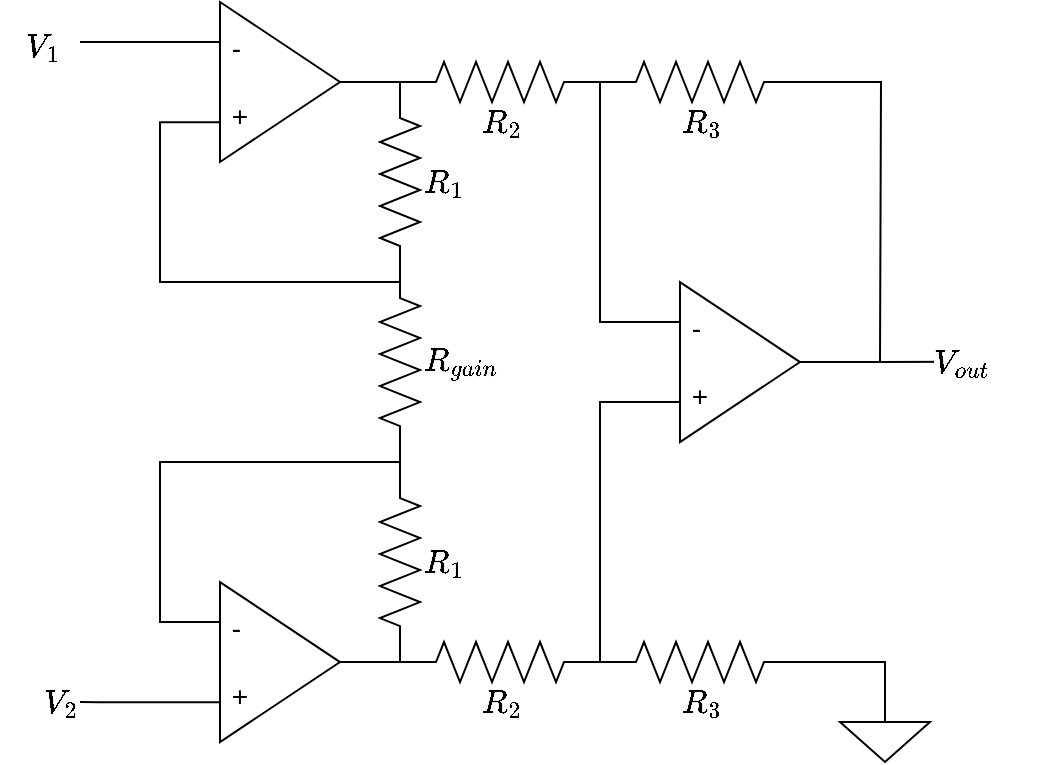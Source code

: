 <mxfile version="20.8.16" type="device"><diagram name="Page-1" id="qCQB6ktZTotcLbOTu5hz"><mxGraphModel dx="882" dy="443" grid="1" gridSize="10" guides="1" tooltips="1" connect="1" arrows="1" fold="1" page="1" pageScale="1" pageWidth="200" pageHeight="200" math="1" shadow="0"><root><mxCell id="0"/><mxCell id="1" parent="0"/><mxCell id="mCRd3bnqjsIzbs1EtmAJ-5" style="edgeStyle=orthogonalEdgeStyle;rounded=0;orthogonalLoop=1;jettySize=auto;html=1;exitX=0;exitY=0.25;exitDx=0;exitDy=0;fontSize=14;endArrow=none;endFill=0;verticalAlign=middle;" edge="1" parent="1" source="mCRd3bnqjsIzbs1EtmAJ-4"><mxGeometry relative="1" as="geometry"><mxPoint y="40.03" as="targetPoint"/></mxGeometry></mxCell><mxCell id="mCRd3bnqjsIzbs1EtmAJ-25" value="$$V_1&lt;br&gt;$$" style="edgeLabel;html=1;align=center;verticalAlign=middle;resizable=0;points=[];fontSize=14;" vertex="1" connectable="0" parent="mCRd3bnqjsIzbs1EtmAJ-5"><mxGeometry x="0.184" y="1" relative="1" as="geometry"><mxPoint x="-48" as="offset"/></mxGeometry></mxCell><mxCell id="mCRd3bnqjsIzbs1EtmAJ-18" style="edgeStyle=orthogonalEdgeStyle;rounded=0;orthogonalLoop=1;jettySize=auto;html=1;entryX=0;entryY=0.5;entryDx=0;entryDy=0;entryPerimeter=0;fontSize=14;endArrow=none;endFill=0;verticalAlign=middle;" edge="1" parent="1" source="mCRd3bnqjsIzbs1EtmAJ-4" target="mCRd3bnqjsIzbs1EtmAJ-11"><mxGeometry relative="1" as="geometry"/></mxCell><mxCell id="mCRd3bnqjsIzbs1EtmAJ-4" value="&lt;div style=&quot;font-size: 14px;&quot;&gt;&lt;span style=&quot;background-color: initial;&quot;&gt;&lt;font style=&quot;font-size: 14px;&quot;&gt;&amp;nbsp;-&lt;/font&gt;&lt;/span&gt;&lt;/div&gt;&lt;div style=&quot;font-size: 14px;&quot;&gt;&lt;font style=&quot;font-size: 14px;&quot;&gt;&lt;br&gt;&lt;/font&gt;&lt;/div&gt;&lt;div style=&quot;font-size: 14px;&quot;&gt;&lt;span style=&quot;background-color: initial;&quot;&gt;&lt;font style=&quot;font-size: 14px;&quot;&gt;&amp;nbsp;+&lt;/font&gt;&lt;/span&gt;&lt;/div&gt;" style="triangle;whiteSpace=wrap;html=1;align=left;verticalAlign=middle;" vertex="1" parent="1"><mxGeometry x="70" y="20" width="60" height="80" as="geometry"/></mxCell><mxCell id="mCRd3bnqjsIzbs1EtmAJ-6" style="edgeStyle=orthogonalEdgeStyle;rounded=0;orthogonalLoop=1;jettySize=auto;html=1;exitX=0;exitY=0.25;exitDx=0;exitDy=0;fontSize=14;endArrow=none;endFill=0;entryX=1;entryY=0.5;entryDx=0;entryDy=0;entryPerimeter=0;verticalAlign=middle;" edge="1" parent="1" target="mCRd3bnqjsIzbs1EtmAJ-13"><mxGeometry relative="1" as="geometry"><mxPoint x="-10" y="80.003" as="targetPoint"/><mxPoint x="70" y="80.08" as="sourcePoint"/><Array as="points"><mxPoint x="40" y="80"/><mxPoint x="40" y="160"/></Array></mxGeometry></mxCell><mxCell id="mCRd3bnqjsIzbs1EtmAJ-7" style="edgeStyle=orthogonalEdgeStyle;rounded=0;orthogonalLoop=1;jettySize=auto;html=1;exitX=0;exitY=0.25;exitDx=0;exitDy=0;fontSize=14;endArrow=none;endFill=0;entryX=0;entryY=0.5;entryDx=0;entryDy=0;entryPerimeter=0;verticalAlign=middle;" edge="1" parent="1" source="mCRd3bnqjsIzbs1EtmAJ-8" target="mCRd3bnqjsIzbs1EtmAJ-14"><mxGeometry relative="1" as="geometry"><mxPoint x="-10" y="329.953" as="targetPoint"/><Array as="points"><mxPoint x="40" y="330.03"/><mxPoint x="40" y="250.03"/></Array></mxGeometry></mxCell><mxCell id="mCRd3bnqjsIzbs1EtmAJ-19" style="edgeStyle=orthogonalEdgeStyle;rounded=0;orthogonalLoop=1;jettySize=auto;html=1;exitX=1;exitY=0.5;exitDx=0;exitDy=0;entryX=0;entryY=0.5;entryDx=0;entryDy=0;entryPerimeter=0;fontSize=14;endArrow=none;endFill=0;verticalAlign=middle;" edge="1" parent="1" source="mCRd3bnqjsIzbs1EtmAJ-8" target="mCRd3bnqjsIzbs1EtmAJ-12"><mxGeometry relative="1" as="geometry"/></mxCell><mxCell id="mCRd3bnqjsIzbs1EtmAJ-8" value="&lt;div style=&quot;font-size: 14px;&quot;&gt;&lt;span style=&quot;background-color: initial;&quot;&gt;&lt;font style=&quot;font-size: 14px;&quot;&gt;&amp;nbsp;-&lt;/font&gt;&lt;/span&gt;&lt;/div&gt;&lt;div style=&quot;font-size: 14px;&quot;&gt;&lt;font style=&quot;font-size: 14px;&quot;&gt;&lt;br&gt;&lt;/font&gt;&lt;/div&gt;&lt;div style=&quot;font-size: 14px;&quot;&gt;&lt;span style=&quot;background-color: initial;&quot;&gt;&lt;font style=&quot;font-size: 14px;&quot;&gt;&amp;nbsp;+&lt;/font&gt;&lt;/span&gt;&lt;/div&gt;" style="triangle;whiteSpace=wrap;html=1;align=left;verticalAlign=middle;" vertex="1" parent="1"><mxGeometry x="70" y="310.03" width="60" height="80" as="geometry"/></mxCell><mxCell id="mCRd3bnqjsIzbs1EtmAJ-9" style="edgeStyle=orthogonalEdgeStyle;rounded=0;orthogonalLoop=1;jettySize=auto;html=1;exitX=0;exitY=0.25;exitDx=0;exitDy=0;fontSize=14;endArrow=none;endFill=0;verticalAlign=middle;" edge="1" parent="1"><mxGeometry relative="1" as="geometry"><mxPoint y="370.03" as="targetPoint"/><mxPoint x="70" y="370.11" as="sourcePoint"/><Array as="points"><mxPoint x="10" y="370.03"/><mxPoint x="10" y="370.03"/></Array></mxGeometry></mxCell><mxCell id="mCRd3bnqjsIzbs1EtmAJ-28" value="$$V_2$$" style="edgeLabel;html=1;align=center;verticalAlign=middle;resizable=0;points=[];fontSize=14;" vertex="1" connectable="0" parent="mCRd3bnqjsIzbs1EtmAJ-9"><mxGeometry x="0.233" y="-2" relative="1" as="geometry"><mxPoint x="-37" y="2" as="offset"/></mxGeometry></mxCell><mxCell id="mCRd3bnqjsIzbs1EtmAJ-11" value="$$R_2$$" style="pointerEvents=1;verticalLabelPosition=bottom;shadow=0;dashed=0;align=center;html=1;verticalAlign=middle;shape=mxgraph.electrical.resistors.resistor_2;fontSize=14;" vertex="1" parent="1"><mxGeometry x="160" y="50" width="100" height="20" as="geometry"/></mxCell><mxCell id="mCRd3bnqjsIzbs1EtmAJ-12" value="$$R_2$$" style="pointerEvents=1;verticalLabelPosition=bottom;shadow=0;dashed=0;align=center;html=1;verticalAlign=middle;shape=mxgraph.electrical.resistors.resistor_2;fontSize=14;" vertex="1" parent="1"><mxGeometry x="160" y="340.03" width="100" height="20" as="geometry"/></mxCell><mxCell id="mCRd3bnqjsIzbs1EtmAJ-13" value="$$R_1$$" style="pointerEvents=1;verticalLabelPosition=middle;shadow=0;dashed=0;align=left;html=1;verticalAlign=middle;shape=mxgraph.electrical.resistors.resistor_2;fontSize=14;direction=south;labelPosition=right;" vertex="1" parent="1"><mxGeometry x="150" y="60" width="20" height="100" as="geometry"/></mxCell><mxCell id="mCRd3bnqjsIzbs1EtmAJ-14" value="$$R_1$$" style="pointerEvents=1;verticalLabelPosition=middle;shadow=0;dashed=0;align=left;html=1;verticalAlign=middle;shape=mxgraph.electrical.resistors.resistor_2;fontSize=14;direction=south;labelPosition=right;" vertex="1" parent="1"><mxGeometry x="150" y="250.03" width="20" height="100" as="geometry"/></mxCell><mxCell id="mCRd3bnqjsIzbs1EtmAJ-30" style="edgeStyle=orthogonalEdgeStyle;rounded=0;orthogonalLoop=1;jettySize=auto;html=1;exitX=1;exitY=0.5;exitDx=0;exitDy=0;exitPerimeter=0;entryX=0.5;entryY=0;entryDx=0;entryDy=0;entryPerimeter=0;fontSize=14;endArrow=none;endFill=0;" edge="1" parent="1" source="mCRd3bnqjsIzbs1EtmAJ-15" target="mCRd3bnqjsIzbs1EtmAJ-31"><mxGeometry relative="1" as="geometry"><mxPoint x="402.5" y="350.03" as="targetPoint"/><Array as="points"><mxPoint x="403" y="350"/></Array></mxGeometry></mxCell><mxCell id="mCRd3bnqjsIzbs1EtmAJ-15" value="$$R_3$$" style="pointerEvents=1;verticalLabelPosition=bottom;shadow=0;dashed=0;align=center;html=1;verticalAlign=middle;shape=mxgraph.electrical.resistors.resistor_2;fontSize=14;" vertex="1" parent="1"><mxGeometry x="260" y="340.03" width="100" height="20" as="geometry"/></mxCell><mxCell id="mCRd3bnqjsIzbs1EtmAJ-22" style="edgeStyle=orthogonalEdgeStyle;rounded=0;orthogonalLoop=1;jettySize=auto;html=1;exitX=0;exitY=0.5;exitDx=0;exitDy=0;exitPerimeter=0;entryX=0;entryY=0.25;entryDx=0;entryDy=0;fontSize=14;endArrow=none;endFill=0;verticalAlign=middle;" edge="1" parent="1" source="mCRd3bnqjsIzbs1EtmAJ-16" target="mCRd3bnqjsIzbs1EtmAJ-17"><mxGeometry relative="1" as="geometry"><Array as="points"><mxPoint x="260" y="180.03"/></Array></mxGeometry></mxCell><mxCell id="mCRd3bnqjsIzbs1EtmAJ-24" style="edgeStyle=orthogonalEdgeStyle;rounded=0;orthogonalLoop=1;jettySize=auto;html=1;exitX=1;exitY=0.5;exitDx=0;exitDy=0;exitPerimeter=0;fontSize=14;endArrow=none;endFill=0;verticalAlign=middle;" edge="1" parent="1" source="mCRd3bnqjsIzbs1EtmAJ-16"><mxGeometry relative="1" as="geometry"><mxPoint x="400" y="200" as="targetPoint"/></mxGeometry></mxCell><mxCell id="mCRd3bnqjsIzbs1EtmAJ-16" value="$$R_3$$" style="pointerEvents=1;verticalLabelPosition=bottom;shadow=0;dashed=0;align=center;html=1;verticalAlign=middle;shape=mxgraph.electrical.resistors.resistor_2;fontSize=14;" vertex="1" parent="1"><mxGeometry x="260" y="50" width="100" height="20" as="geometry"/></mxCell><mxCell id="mCRd3bnqjsIzbs1EtmAJ-21" style="edgeStyle=orthogonalEdgeStyle;rounded=0;orthogonalLoop=1;jettySize=auto;html=1;exitX=0;exitY=0.75;exitDx=0;exitDy=0;entryX=0;entryY=0.5;entryDx=0;entryDy=0;entryPerimeter=0;fontSize=14;endArrow=none;endFill=0;verticalAlign=middle;" edge="1" parent="1" source="mCRd3bnqjsIzbs1EtmAJ-17" target="mCRd3bnqjsIzbs1EtmAJ-15"><mxGeometry relative="1" as="geometry"><Array as="points"><mxPoint x="260" y="220.03"/></Array></mxGeometry></mxCell><mxCell id="mCRd3bnqjsIzbs1EtmAJ-23" style="edgeStyle=orthogonalEdgeStyle;rounded=0;orthogonalLoop=1;jettySize=auto;html=1;exitX=1;exitY=0.5;exitDx=0;exitDy=0;fontSize=14;endArrow=none;endFill=0;verticalAlign=middle;" edge="1" parent="1" source="mCRd3bnqjsIzbs1EtmAJ-17"><mxGeometry relative="1" as="geometry"><mxPoint x="440" y="199.857" as="targetPoint"/></mxGeometry></mxCell><mxCell id="mCRd3bnqjsIzbs1EtmAJ-32" value="$$V_{out}$$" style="edgeLabel;html=1;align=center;verticalAlign=middle;resizable=0;points=[];fontSize=14;" vertex="1" connectable="0" parent="mCRd3bnqjsIzbs1EtmAJ-23"><mxGeometry x="0.757" y="1" relative="1" as="geometry"><mxPoint x="10" y="1" as="offset"/></mxGeometry></mxCell><mxCell id="mCRd3bnqjsIzbs1EtmAJ-17" value="&lt;div style=&quot;font-size: 14px;&quot;&gt;&lt;span style=&quot;background-color: initial;&quot;&gt;&lt;font style=&quot;font-size: 14px;&quot;&gt;&amp;nbsp;-&lt;/font&gt;&lt;/span&gt;&lt;/div&gt;&lt;div style=&quot;font-size: 14px;&quot;&gt;&lt;font style=&quot;font-size: 14px;&quot;&gt;&lt;br&gt;&lt;/font&gt;&lt;/div&gt;&lt;div style=&quot;font-size: 14px;&quot;&gt;&lt;span style=&quot;background-color: initial;&quot;&gt;&lt;font style=&quot;font-size: 14px;&quot;&gt;&amp;nbsp;+&lt;/font&gt;&lt;/span&gt;&lt;/div&gt;" style="triangle;whiteSpace=wrap;html=1;align=left;verticalAlign=middle;" vertex="1" parent="1"><mxGeometry x="300" y="160.03" width="60" height="80" as="geometry"/></mxCell><mxCell id="mCRd3bnqjsIzbs1EtmAJ-20" value="$$R_{gain}$$" style="pointerEvents=1;verticalLabelPosition=middle;shadow=0;dashed=0;align=left;html=1;verticalAlign=middle;shape=mxgraph.electrical.resistors.resistor_2;fontSize=14;direction=south;labelPosition=right;" vertex="1" parent="1"><mxGeometry x="150" y="150.03" width="20" height="100" as="geometry"/></mxCell><mxCell id="mCRd3bnqjsIzbs1EtmAJ-31" value="" style="pointerEvents=1;verticalLabelPosition=bottom;shadow=0;dashed=0;align=center;html=1;verticalAlign=top;shape=mxgraph.electrical.signal_sources.signal_ground;fontSize=14;" vertex="1" parent="1"><mxGeometry x="380" y="370" width="45" height="30" as="geometry"/></mxCell></root></mxGraphModel></diagram></mxfile>